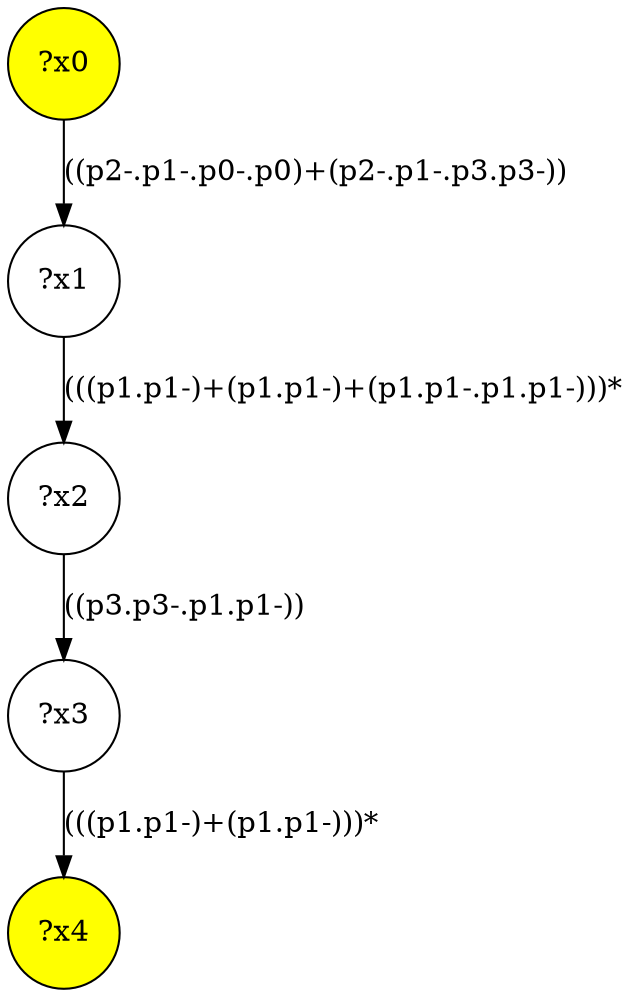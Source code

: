 digraph g {
	x0 [fillcolor="yellow", style="filled," shape=circle, label="?x0"];
	x4 [fillcolor="yellow", style="filled," shape=circle, label="?x4"];
	x1 [shape=circle, label="?x1"];
	x0 -> x1 [label="((p2-.p1-.p0-.p0)+(p2-.p1-.p3.p3-))"];
	x2 [shape=circle, label="?x2"];
	x1 -> x2 [label="(((p1.p1-)+(p1.p1-)+(p1.p1-.p1.p1-)))*"];
	x3 [shape=circle, label="?x3"];
	x2 -> x3 [label="((p3.p3-.p1.p1-))"];
	x3 -> x4 [label="(((p1.p1-)+(p1.p1-)))*"];
}
